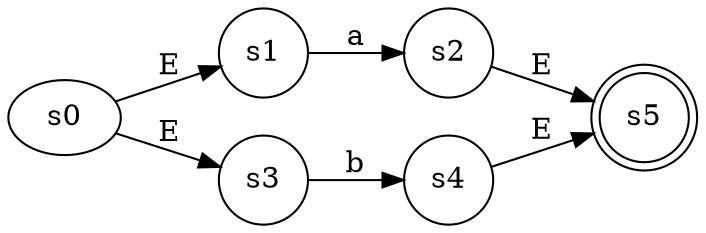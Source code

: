digraph finite_state_machine {
	rankdir=LR size="8,5"
	node [shape=ellipse]
	s0
	node [shape=doublecircle]
	s5
	node [shape=circle]
	s0 -> s1 [label=E]
	node [shape=circle]
	s0 -> s3 [label=E]
	node [shape=circle]
	s1 -> s2 [label=a]
	node [shape=circle]
	s2 -> s5 [label=E]
	node [shape=circle]
	s3 -> s4 [label=b]
	node [shape=circle]
	s4 -> s5 [label=E]
}
